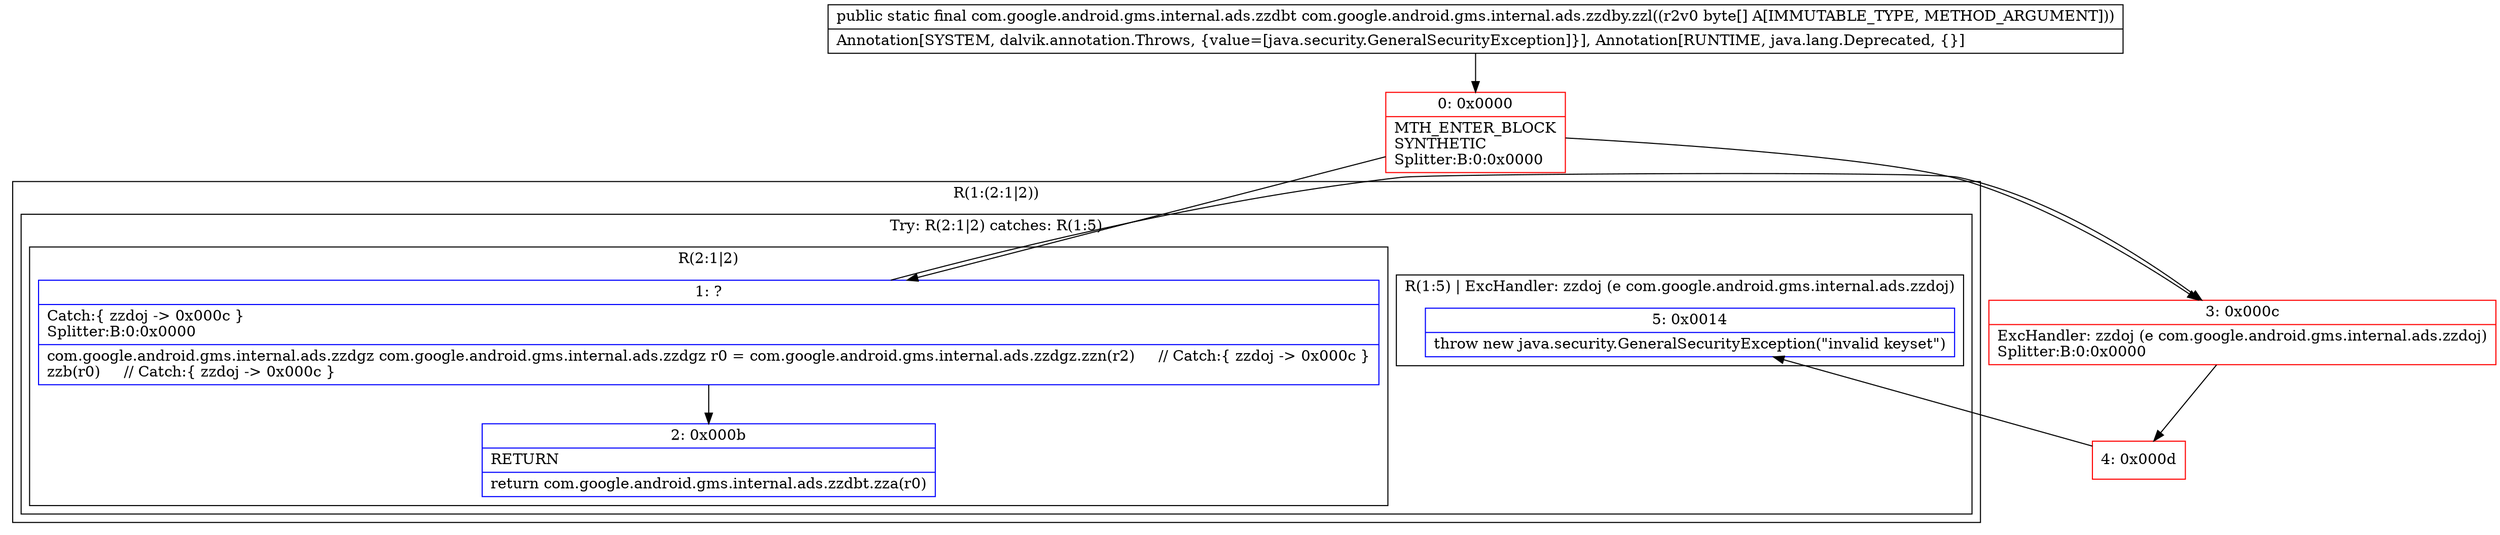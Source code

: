 digraph "CFG forcom.google.android.gms.internal.ads.zzdby.zzl([B)Lcom\/google\/android\/gms\/internal\/ads\/zzdbt;" {
subgraph cluster_Region_1268018210 {
label = "R(1:(2:1|2))";
node [shape=record,color=blue];
subgraph cluster_TryCatchRegion_63537563 {
label = "Try: R(2:1|2) catches: R(1:5)";
node [shape=record,color=blue];
subgraph cluster_Region_284815643 {
label = "R(2:1|2)";
node [shape=record,color=blue];
Node_1 [shape=record,label="{1\:\ ?|Catch:\{ zzdoj \-\> 0x000c \}\lSplitter:B:0:0x0000\l|com.google.android.gms.internal.ads.zzdgz com.google.android.gms.internal.ads.zzdgz r0 = com.google.android.gms.internal.ads.zzdgz.zzn(r2)     \/\/ Catch:\{ zzdoj \-\> 0x000c \}\lzzb(r0)     \/\/ Catch:\{ zzdoj \-\> 0x000c \}\l}"];
Node_2 [shape=record,label="{2\:\ 0x000b|RETURN\l|return com.google.android.gms.internal.ads.zzdbt.zza(r0)\l}"];
}
subgraph cluster_Region_1898612357 {
label = "R(1:5) | ExcHandler: zzdoj (e com.google.android.gms.internal.ads.zzdoj)\l";
node [shape=record,color=blue];
Node_5 [shape=record,label="{5\:\ 0x0014|throw new java.security.GeneralSecurityException(\"invalid keyset\")\l}"];
}
}
}
subgraph cluster_Region_1898612357 {
label = "R(1:5) | ExcHandler: zzdoj (e com.google.android.gms.internal.ads.zzdoj)\l";
node [shape=record,color=blue];
Node_5 [shape=record,label="{5\:\ 0x0014|throw new java.security.GeneralSecurityException(\"invalid keyset\")\l}"];
}
Node_0 [shape=record,color=red,label="{0\:\ 0x0000|MTH_ENTER_BLOCK\lSYNTHETIC\lSplitter:B:0:0x0000\l}"];
Node_3 [shape=record,color=red,label="{3\:\ 0x000c|ExcHandler: zzdoj (e com.google.android.gms.internal.ads.zzdoj)\lSplitter:B:0:0x0000\l}"];
Node_4 [shape=record,color=red,label="{4\:\ 0x000d}"];
MethodNode[shape=record,label="{public static final com.google.android.gms.internal.ads.zzdbt com.google.android.gms.internal.ads.zzdby.zzl((r2v0 byte[] A[IMMUTABLE_TYPE, METHOD_ARGUMENT]))  | Annotation[SYSTEM, dalvik.annotation.Throws, \{value=[java.security.GeneralSecurityException]\}], Annotation[RUNTIME, java.lang.Deprecated, \{\}]\l}"];
MethodNode -> Node_0;
Node_1 -> Node_3;
Node_1 -> Node_2;
Node_0 -> Node_1;
Node_0 -> Node_3;
Node_3 -> Node_4;
Node_4 -> Node_5;
}

